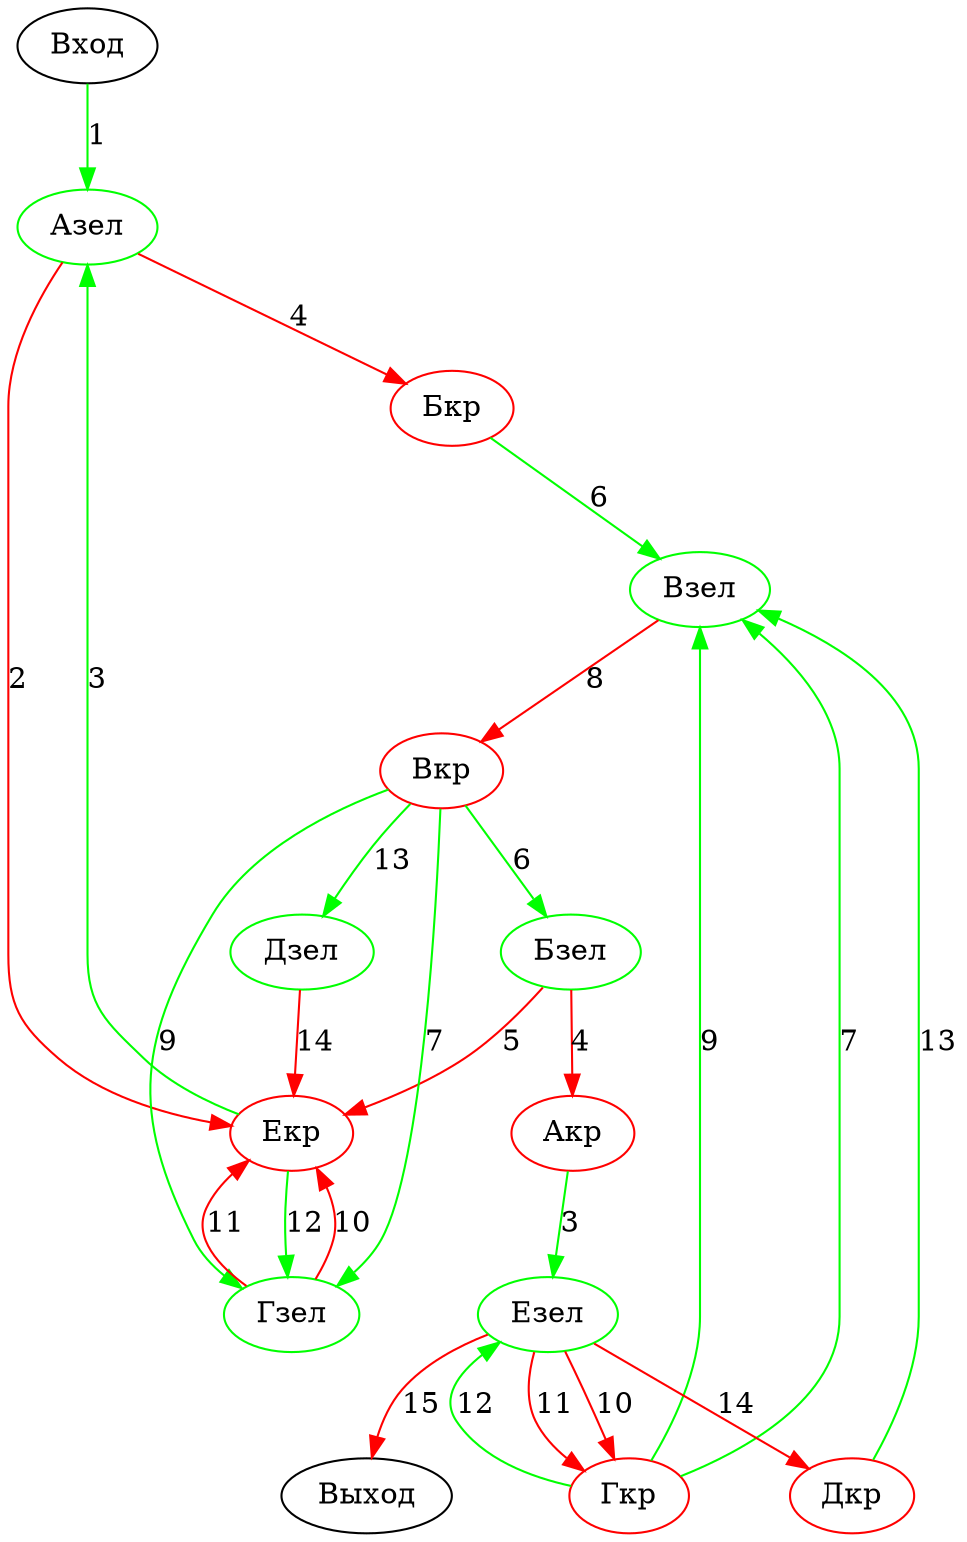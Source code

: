 digraph {
  Вход
  Выход
  Азел  [color="green"]
  Акр   [color="red"]
  Бзел  [color="green"]
  Бкр   [color="red"]
  Взел  [color="green"]
  Вкр   [color="red"]
  Гзел  [color="green"]
  Гкр   [color="red"]
  Дзел  [color="green"]
  Дкр   [color="red"]
  Езел  [color="green"]
  Екр   [color="red"]

  Вход -> Азел  [label="1", color="green"]

  Азел -> Екр   [label="2", color="red"]
  Азел -> Бкр   [label="4", color="red"]
  Акр  -> Езел  [label="3", color="green"]
  Бзел -> Акр   [label="4", color="red"]
  Бзел -> Екр   [label="5", color="red"]
  Бкр  -> Взел  [label="6", color="green"]
  Взел -> Вкр   [label="8", color="red"]
  Вкр  -> Бзел  [label="6", color="green"]

  Вкр  -> Гзел  [label="7", color="green"]
  Вкр  -> Гзел  [label="9", color="green"]

  Вкр  -> Дзел  [label="13", color="green"]
  Гзел -> Екр   [label="10", color="red"]
  Гзел -> Екр   [label="11", color="red"]

  Гкр  -> Взел  [label="7", color="green"]
  Гкр  -> Взел  [label="9", color="green"]

  Гкр  -> Езел  [label="12", color="green"]
  Дзел -> Екр   [label="14", color="red"]
  Дкр  -> Взел  [label="13", color="green"]

  Езел -> Гкр   [label="10", color="red"]
  Езел -> Гкр   [label="11", color="red"]

  Езел -> Дкр   [label="14", color="red"]
  Екр  -> Азел  [label="3" , color="green"]
  Екр  -> Гзел  [label="12", color="green"]

  Езел -> Выход [label="15", color="red"]
}
